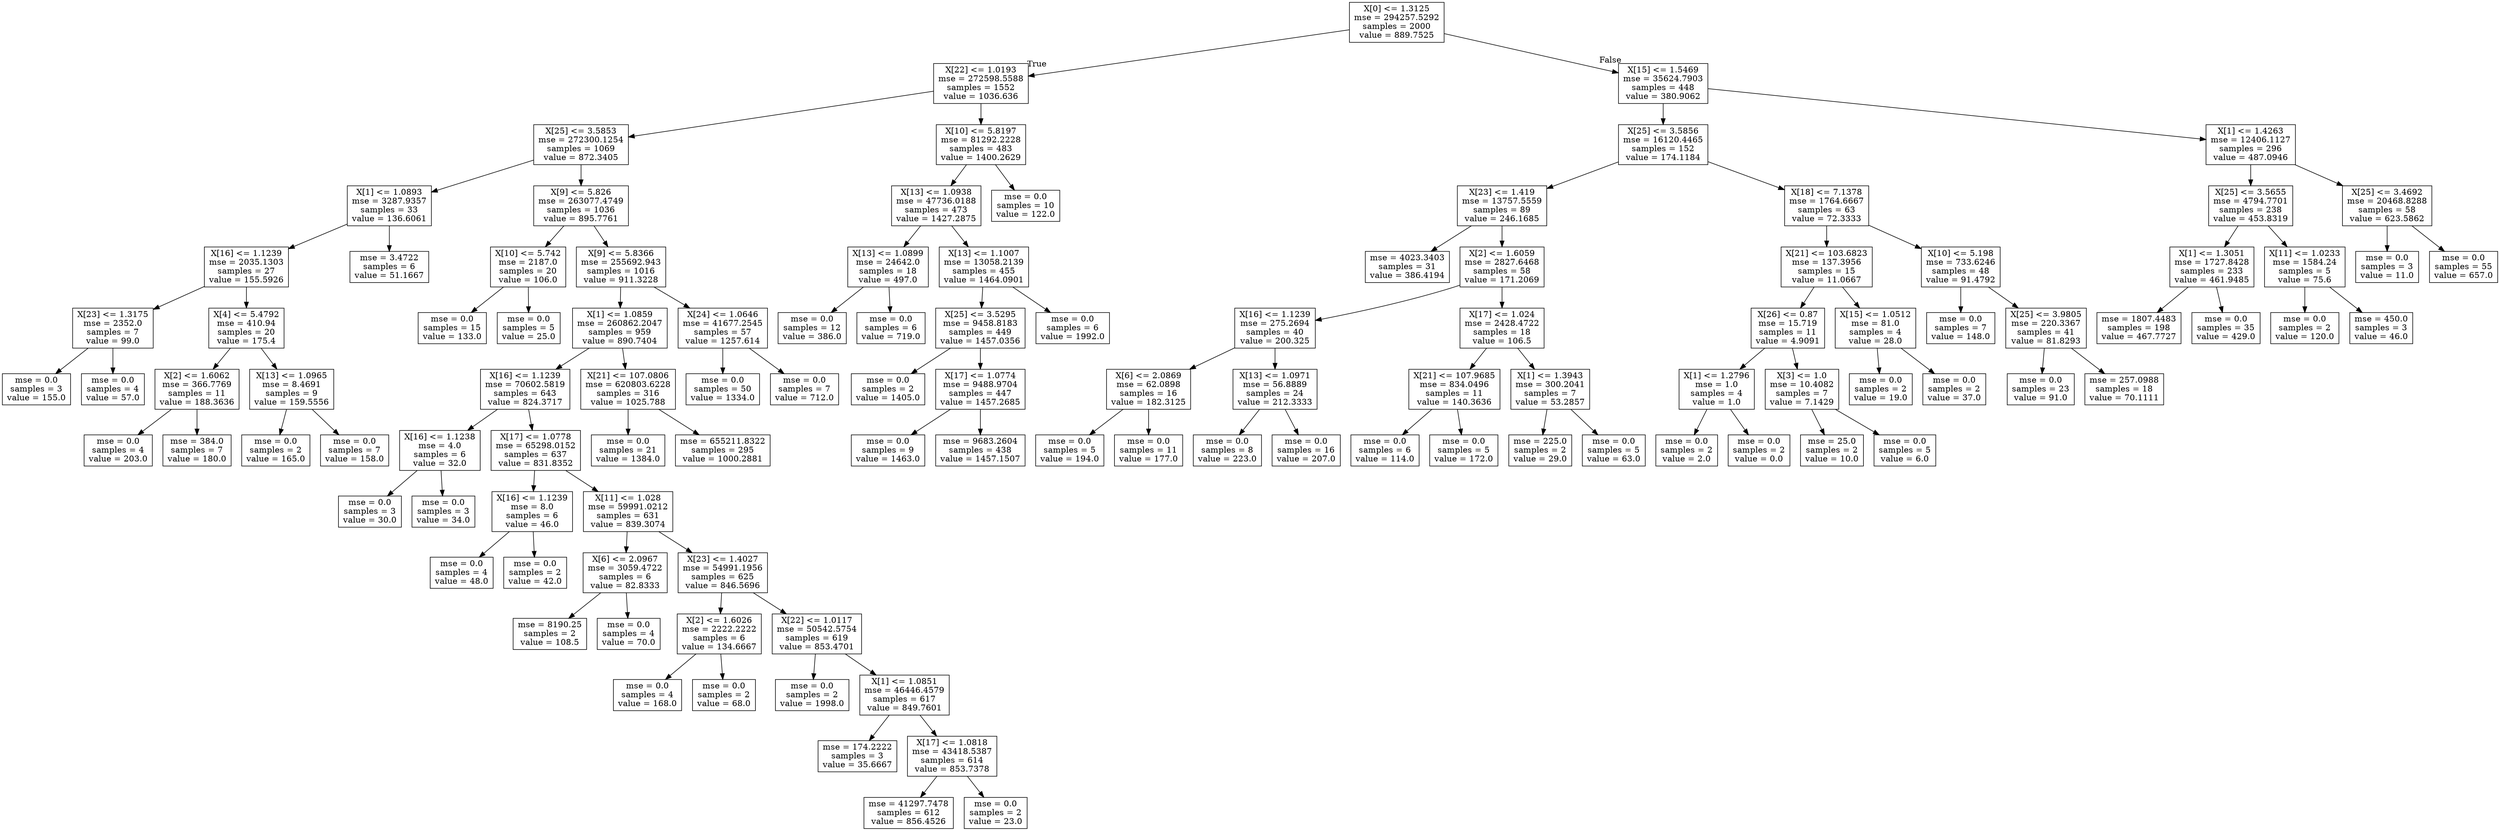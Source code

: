 digraph Tree {
node [shape=box] ;
0 [label="X[0] <= 1.3125\nmse = 294257.5292\nsamples = 2000\nvalue = 889.7525"] ;
1 [label="X[22] <= 1.0193\nmse = 272598.5588\nsamples = 1552\nvalue = 1036.636"] ;
0 -> 1 [labeldistance=2.5, labelangle=45, headlabel="True"] ;
2 [label="X[25] <= 3.5853\nmse = 272300.1254\nsamples = 1069\nvalue = 872.3405"] ;
1 -> 2 ;
3 [label="X[1] <= 1.0893\nmse = 3287.9357\nsamples = 33\nvalue = 136.6061"] ;
2 -> 3 ;
4 [label="X[16] <= 1.1239\nmse = 2035.1303\nsamples = 27\nvalue = 155.5926"] ;
3 -> 4 ;
5 [label="X[23] <= 1.3175\nmse = 2352.0\nsamples = 7\nvalue = 99.0"] ;
4 -> 5 ;
6 [label="mse = 0.0\nsamples = 3\nvalue = 155.0"] ;
5 -> 6 ;
7 [label="mse = 0.0\nsamples = 4\nvalue = 57.0"] ;
5 -> 7 ;
8 [label="X[4] <= 5.4792\nmse = 410.94\nsamples = 20\nvalue = 175.4"] ;
4 -> 8 ;
9 [label="X[2] <= 1.6062\nmse = 366.7769\nsamples = 11\nvalue = 188.3636"] ;
8 -> 9 ;
10 [label="mse = 0.0\nsamples = 4\nvalue = 203.0"] ;
9 -> 10 ;
11 [label="mse = 384.0\nsamples = 7\nvalue = 180.0"] ;
9 -> 11 ;
12 [label="X[13] <= 1.0965\nmse = 8.4691\nsamples = 9\nvalue = 159.5556"] ;
8 -> 12 ;
13 [label="mse = 0.0\nsamples = 2\nvalue = 165.0"] ;
12 -> 13 ;
14 [label="mse = 0.0\nsamples = 7\nvalue = 158.0"] ;
12 -> 14 ;
15 [label="mse = 3.4722\nsamples = 6\nvalue = 51.1667"] ;
3 -> 15 ;
16 [label="X[9] <= 5.826\nmse = 263077.4749\nsamples = 1036\nvalue = 895.7761"] ;
2 -> 16 ;
17 [label="X[10] <= 5.742\nmse = 2187.0\nsamples = 20\nvalue = 106.0"] ;
16 -> 17 ;
18 [label="mse = 0.0\nsamples = 15\nvalue = 133.0"] ;
17 -> 18 ;
19 [label="mse = 0.0\nsamples = 5\nvalue = 25.0"] ;
17 -> 19 ;
20 [label="X[9] <= 5.8366\nmse = 255692.943\nsamples = 1016\nvalue = 911.3228"] ;
16 -> 20 ;
21 [label="X[1] <= 1.0859\nmse = 260862.2047\nsamples = 959\nvalue = 890.7404"] ;
20 -> 21 ;
22 [label="X[16] <= 1.1239\nmse = 70602.5819\nsamples = 643\nvalue = 824.3717"] ;
21 -> 22 ;
23 [label="X[16] <= 1.1238\nmse = 4.0\nsamples = 6\nvalue = 32.0"] ;
22 -> 23 ;
24 [label="mse = 0.0\nsamples = 3\nvalue = 30.0"] ;
23 -> 24 ;
25 [label="mse = 0.0\nsamples = 3\nvalue = 34.0"] ;
23 -> 25 ;
26 [label="X[17] <= 1.0778\nmse = 65298.0152\nsamples = 637\nvalue = 831.8352"] ;
22 -> 26 ;
27 [label="X[16] <= 1.1239\nmse = 8.0\nsamples = 6\nvalue = 46.0"] ;
26 -> 27 ;
28 [label="mse = 0.0\nsamples = 4\nvalue = 48.0"] ;
27 -> 28 ;
29 [label="mse = 0.0\nsamples = 2\nvalue = 42.0"] ;
27 -> 29 ;
30 [label="X[11] <= 1.028\nmse = 59991.0212\nsamples = 631\nvalue = 839.3074"] ;
26 -> 30 ;
31 [label="X[6] <= 2.0967\nmse = 3059.4722\nsamples = 6\nvalue = 82.8333"] ;
30 -> 31 ;
32 [label="mse = 8190.25\nsamples = 2\nvalue = 108.5"] ;
31 -> 32 ;
33 [label="mse = 0.0\nsamples = 4\nvalue = 70.0"] ;
31 -> 33 ;
34 [label="X[23] <= 1.4027\nmse = 54991.1956\nsamples = 625\nvalue = 846.5696"] ;
30 -> 34 ;
35 [label="X[2] <= 1.6026\nmse = 2222.2222\nsamples = 6\nvalue = 134.6667"] ;
34 -> 35 ;
36 [label="mse = 0.0\nsamples = 4\nvalue = 168.0"] ;
35 -> 36 ;
37 [label="mse = 0.0\nsamples = 2\nvalue = 68.0"] ;
35 -> 37 ;
38 [label="X[22] <= 1.0117\nmse = 50542.5754\nsamples = 619\nvalue = 853.4701"] ;
34 -> 38 ;
39 [label="mse = 0.0\nsamples = 2\nvalue = 1998.0"] ;
38 -> 39 ;
40 [label="X[1] <= 1.0851\nmse = 46446.4579\nsamples = 617\nvalue = 849.7601"] ;
38 -> 40 ;
41 [label="mse = 174.2222\nsamples = 3\nvalue = 35.6667"] ;
40 -> 41 ;
42 [label="X[17] <= 1.0818\nmse = 43418.5387\nsamples = 614\nvalue = 853.7378"] ;
40 -> 42 ;
43 [label="mse = 41297.7478\nsamples = 612\nvalue = 856.4526"] ;
42 -> 43 ;
44 [label="mse = 0.0\nsamples = 2\nvalue = 23.0"] ;
42 -> 44 ;
45 [label="X[21] <= 107.0806\nmse = 620803.6228\nsamples = 316\nvalue = 1025.788"] ;
21 -> 45 ;
46 [label="mse = 0.0\nsamples = 21\nvalue = 1384.0"] ;
45 -> 46 ;
47 [label="mse = 655211.8322\nsamples = 295\nvalue = 1000.2881"] ;
45 -> 47 ;
48 [label="X[24] <= 1.0646\nmse = 41677.2545\nsamples = 57\nvalue = 1257.614"] ;
20 -> 48 ;
49 [label="mse = 0.0\nsamples = 50\nvalue = 1334.0"] ;
48 -> 49 ;
50 [label="mse = 0.0\nsamples = 7\nvalue = 712.0"] ;
48 -> 50 ;
51 [label="X[10] <= 5.8197\nmse = 81292.2228\nsamples = 483\nvalue = 1400.2629"] ;
1 -> 51 ;
52 [label="X[13] <= 1.0938\nmse = 47736.0188\nsamples = 473\nvalue = 1427.2875"] ;
51 -> 52 ;
53 [label="X[13] <= 1.0899\nmse = 24642.0\nsamples = 18\nvalue = 497.0"] ;
52 -> 53 ;
54 [label="mse = 0.0\nsamples = 12\nvalue = 386.0"] ;
53 -> 54 ;
55 [label="mse = 0.0\nsamples = 6\nvalue = 719.0"] ;
53 -> 55 ;
56 [label="X[13] <= 1.1007\nmse = 13058.2139\nsamples = 455\nvalue = 1464.0901"] ;
52 -> 56 ;
57 [label="X[25] <= 3.5295\nmse = 9458.8183\nsamples = 449\nvalue = 1457.0356"] ;
56 -> 57 ;
58 [label="mse = 0.0\nsamples = 2\nvalue = 1405.0"] ;
57 -> 58 ;
59 [label="X[17] <= 1.0774\nmse = 9488.9704\nsamples = 447\nvalue = 1457.2685"] ;
57 -> 59 ;
60 [label="mse = 0.0\nsamples = 9\nvalue = 1463.0"] ;
59 -> 60 ;
61 [label="mse = 9683.2604\nsamples = 438\nvalue = 1457.1507"] ;
59 -> 61 ;
62 [label="mse = 0.0\nsamples = 6\nvalue = 1992.0"] ;
56 -> 62 ;
63 [label="mse = 0.0\nsamples = 10\nvalue = 122.0"] ;
51 -> 63 ;
64 [label="X[15] <= 1.5469\nmse = 35624.7903\nsamples = 448\nvalue = 380.9062"] ;
0 -> 64 [labeldistance=2.5, labelangle=-45, headlabel="False"] ;
65 [label="X[25] <= 3.5856\nmse = 16120.4465\nsamples = 152\nvalue = 174.1184"] ;
64 -> 65 ;
66 [label="X[23] <= 1.419\nmse = 13757.5559\nsamples = 89\nvalue = 246.1685"] ;
65 -> 66 ;
67 [label="mse = 4023.3403\nsamples = 31\nvalue = 386.4194"] ;
66 -> 67 ;
68 [label="X[2] <= 1.6059\nmse = 2827.6468\nsamples = 58\nvalue = 171.2069"] ;
66 -> 68 ;
69 [label="X[16] <= 1.1239\nmse = 275.2694\nsamples = 40\nvalue = 200.325"] ;
68 -> 69 ;
70 [label="X[6] <= 2.0869\nmse = 62.0898\nsamples = 16\nvalue = 182.3125"] ;
69 -> 70 ;
71 [label="mse = 0.0\nsamples = 5\nvalue = 194.0"] ;
70 -> 71 ;
72 [label="mse = 0.0\nsamples = 11\nvalue = 177.0"] ;
70 -> 72 ;
73 [label="X[13] <= 1.0971\nmse = 56.8889\nsamples = 24\nvalue = 212.3333"] ;
69 -> 73 ;
74 [label="mse = 0.0\nsamples = 8\nvalue = 223.0"] ;
73 -> 74 ;
75 [label="mse = 0.0\nsamples = 16\nvalue = 207.0"] ;
73 -> 75 ;
76 [label="X[17] <= 1.024\nmse = 2428.4722\nsamples = 18\nvalue = 106.5"] ;
68 -> 76 ;
77 [label="X[21] <= 107.9685\nmse = 834.0496\nsamples = 11\nvalue = 140.3636"] ;
76 -> 77 ;
78 [label="mse = 0.0\nsamples = 6\nvalue = 114.0"] ;
77 -> 78 ;
79 [label="mse = 0.0\nsamples = 5\nvalue = 172.0"] ;
77 -> 79 ;
80 [label="X[1] <= 1.3943\nmse = 300.2041\nsamples = 7\nvalue = 53.2857"] ;
76 -> 80 ;
81 [label="mse = 225.0\nsamples = 2\nvalue = 29.0"] ;
80 -> 81 ;
82 [label="mse = 0.0\nsamples = 5\nvalue = 63.0"] ;
80 -> 82 ;
83 [label="X[18] <= 7.1378\nmse = 1764.6667\nsamples = 63\nvalue = 72.3333"] ;
65 -> 83 ;
84 [label="X[21] <= 103.6823\nmse = 137.3956\nsamples = 15\nvalue = 11.0667"] ;
83 -> 84 ;
85 [label="X[26] <= 0.87\nmse = 15.719\nsamples = 11\nvalue = 4.9091"] ;
84 -> 85 ;
86 [label="X[1] <= 1.2796\nmse = 1.0\nsamples = 4\nvalue = 1.0"] ;
85 -> 86 ;
87 [label="mse = 0.0\nsamples = 2\nvalue = 2.0"] ;
86 -> 87 ;
88 [label="mse = 0.0\nsamples = 2\nvalue = 0.0"] ;
86 -> 88 ;
89 [label="X[3] <= 1.0\nmse = 10.4082\nsamples = 7\nvalue = 7.1429"] ;
85 -> 89 ;
90 [label="mse = 25.0\nsamples = 2\nvalue = 10.0"] ;
89 -> 90 ;
91 [label="mse = 0.0\nsamples = 5\nvalue = 6.0"] ;
89 -> 91 ;
92 [label="X[15] <= 1.0512\nmse = 81.0\nsamples = 4\nvalue = 28.0"] ;
84 -> 92 ;
93 [label="mse = 0.0\nsamples = 2\nvalue = 19.0"] ;
92 -> 93 ;
94 [label="mse = 0.0\nsamples = 2\nvalue = 37.0"] ;
92 -> 94 ;
95 [label="X[10] <= 5.198\nmse = 733.6246\nsamples = 48\nvalue = 91.4792"] ;
83 -> 95 ;
96 [label="mse = 0.0\nsamples = 7\nvalue = 148.0"] ;
95 -> 96 ;
97 [label="X[25] <= 3.9805\nmse = 220.3367\nsamples = 41\nvalue = 81.8293"] ;
95 -> 97 ;
98 [label="mse = 0.0\nsamples = 23\nvalue = 91.0"] ;
97 -> 98 ;
99 [label="mse = 257.0988\nsamples = 18\nvalue = 70.1111"] ;
97 -> 99 ;
100 [label="X[1] <= 1.4263\nmse = 12406.1127\nsamples = 296\nvalue = 487.0946"] ;
64 -> 100 ;
101 [label="X[25] <= 3.5655\nmse = 4794.7701\nsamples = 238\nvalue = 453.8319"] ;
100 -> 101 ;
102 [label="X[1] <= 1.3051\nmse = 1727.8428\nsamples = 233\nvalue = 461.9485"] ;
101 -> 102 ;
103 [label="mse = 1807.4483\nsamples = 198\nvalue = 467.7727"] ;
102 -> 103 ;
104 [label="mse = 0.0\nsamples = 35\nvalue = 429.0"] ;
102 -> 104 ;
105 [label="X[11] <= 1.0233\nmse = 1584.24\nsamples = 5\nvalue = 75.6"] ;
101 -> 105 ;
106 [label="mse = 0.0\nsamples = 2\nvalue = 120.0"] ;
105 -> 106 ;
107 [label="mse = 450.0\nsamples = 3\nvalue = 46.0"] ;
105 -> 107 ;
108 [label="X[25] <= 3.4692\nmse = 20468.8288\nsamples = 58\nvalue = 623.5862"] ;
100 -> 108 ;
109 [label="mse = 0.0\nsamples = 3\nvalue = 11.0"] ;
108 -> 109 ;
110 [label="mse = 0.0\nsamples = 55\nvalue = 657.0"] ;
108 -> 110 ;
}